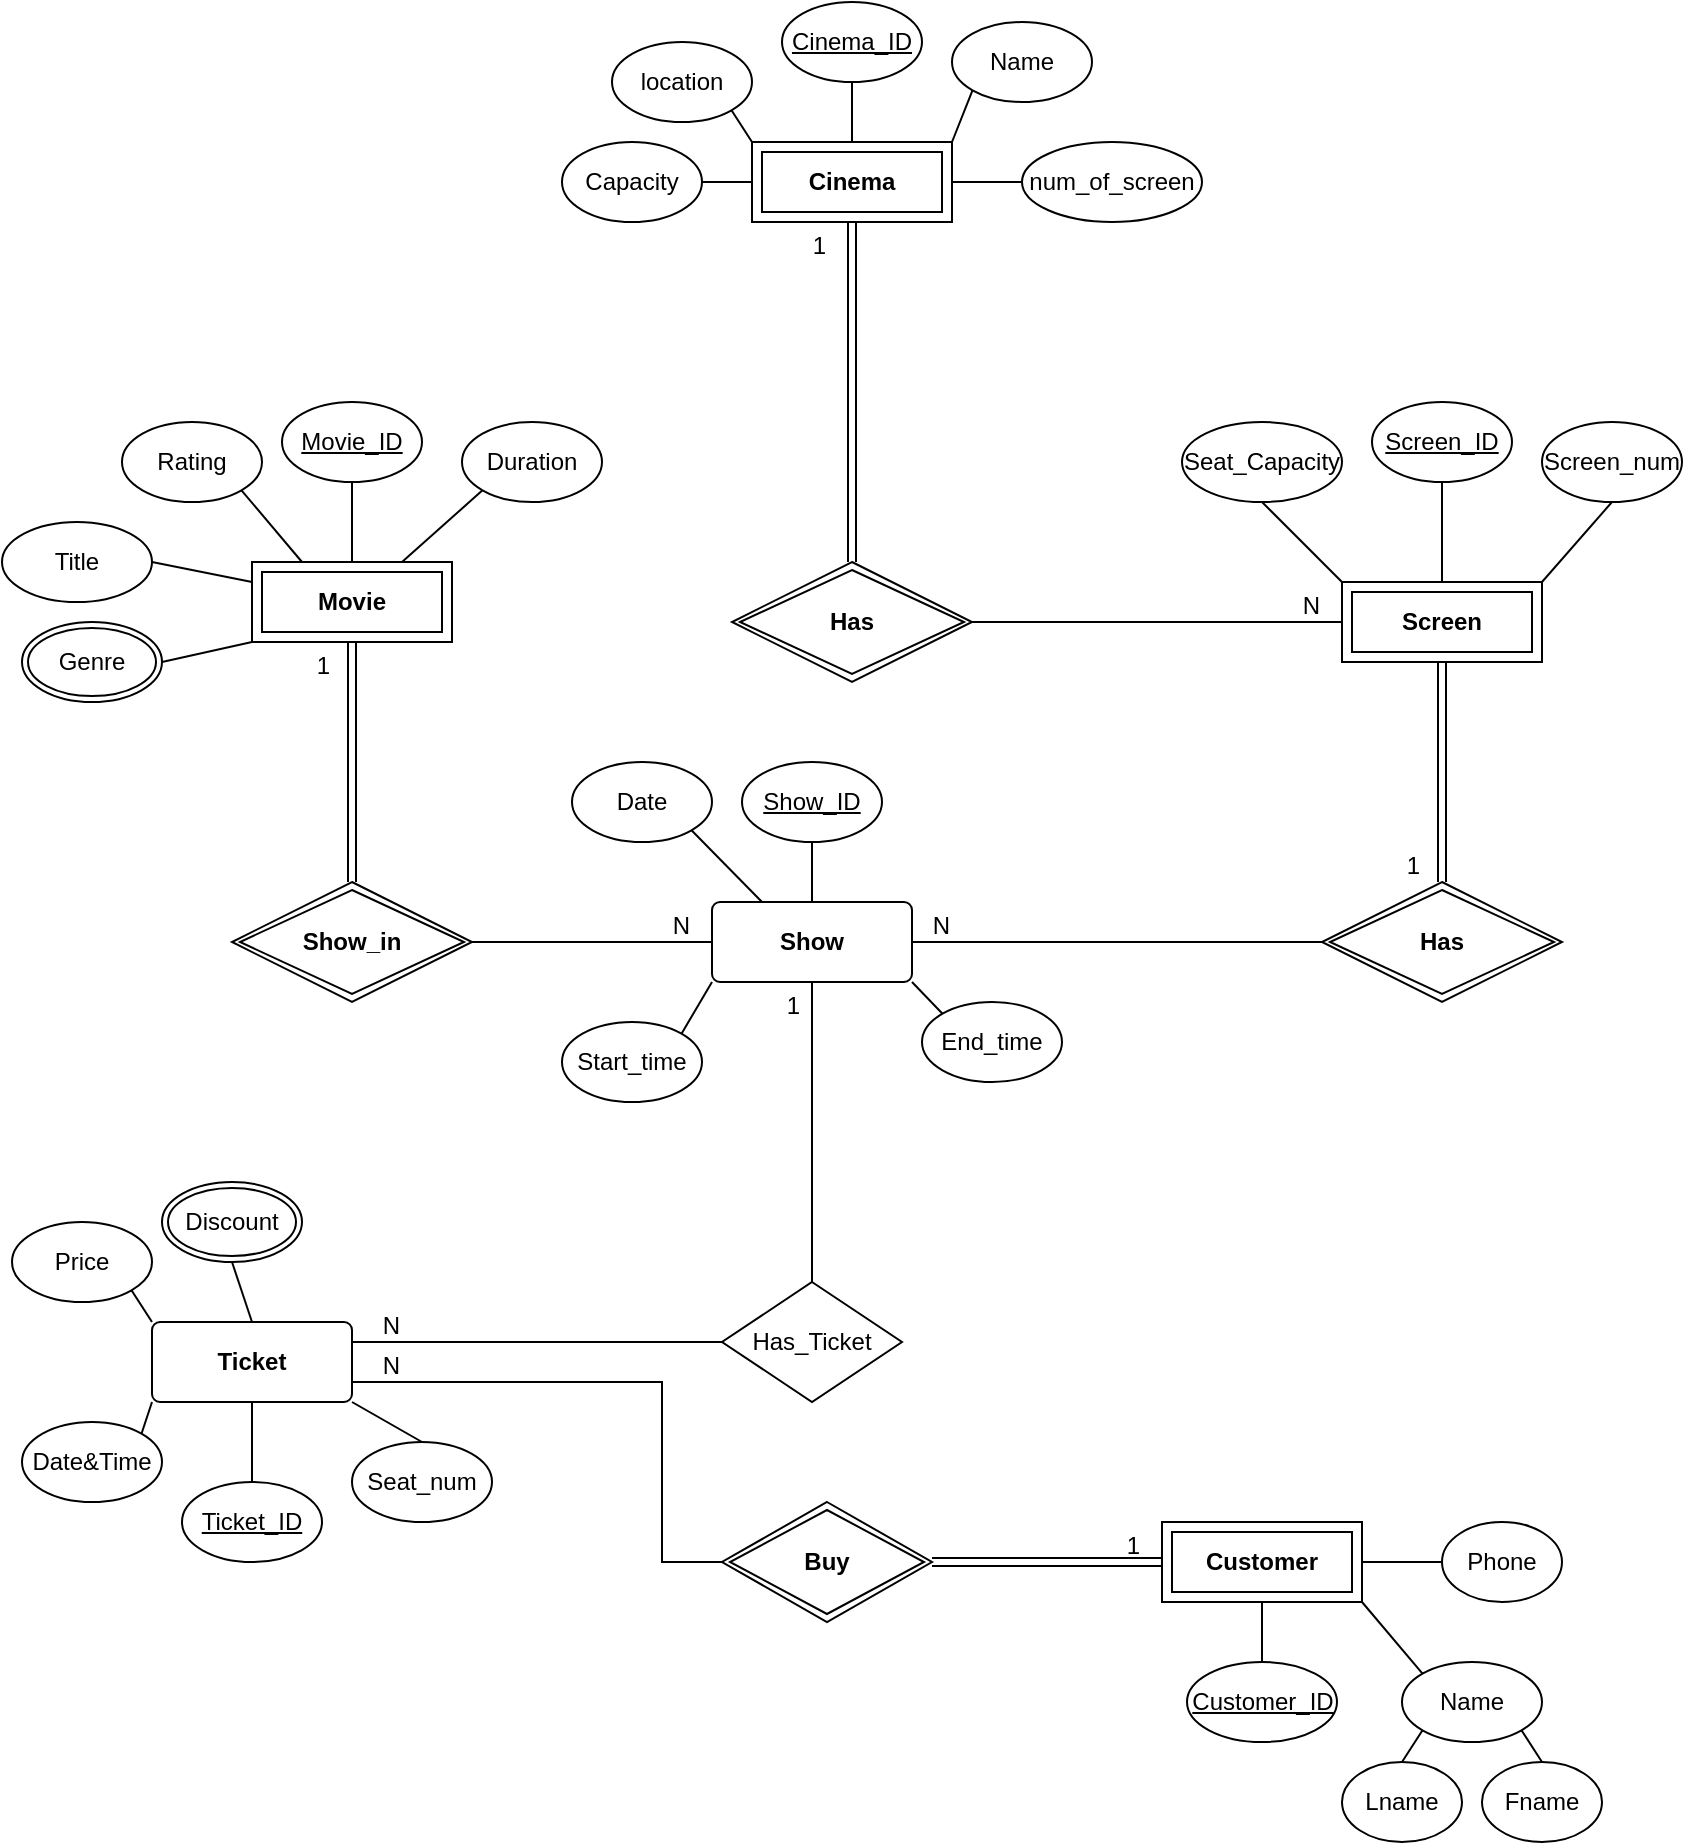 <mxfile version="24.8.3">
  <diagram name="Page-1" id="7yY_kA9gd9Qw0ZEYXvrO">
    <mxGraphModel dx="2867" dy="1160" grid="1" gridSize="10" guides="1" tooltips="1" connect="1" arrows="1" fold="1" page="1" pageScale="1" pageWidth="850" pageHeight="1100" math="0" shadow="0">
      <root>
        <mxCell id="0" />
        <mxCell id="1" parent="0" />
        <mxCell id="ie0-aMVQ24yn6wTCqgOi-4" value="&lt;b&gt;Ticket&lt;/b&gt;" style="rounded=1;arcSize=10;whiteSpace=wrap;html=1;align=center;" parent="1" vertex="1">
          <mxGeometry x="75" y="660" width="100" height="40" as="geometry" />
        </mxCell>
        <mxCell id="ie0-aMVQ24yn6wTCqgOi-12" value="Screen_ID" style="ellipse;whiteSpace=wrap;html=1;align=center;fontStyle=4;" parent="1" vertex="1">
          <mxGeometry x="685" y="200" width="70" height="40" as="geometry" />
        </mxCell>
        <mxCell id="ie0-aMVQ24yn6wTCqgOi-13" value="Screen_num" style="ellipse;whiteSpace=wrap;html=1;align=center;" parent="1" vertex="1">
          <mxGeometry x="770" y="210" width="70" height="40" as="geometry" />
        </mxCell>
        <mxCell id="ie0-aMVQ24yn6wTCqgOi-25" value="Seat_Capacity" style="ellipse;whiteSpace=wrap;html=1;align=center;" parent="1" vertex="1">
          <mxGeometry x="590" y="210" width="80" height="40" as="geometry" />
        </mxCell>
        <mxCell id="ie0-aMVQ24yn6wTCqgOi-28" value="" style="endArrow=none;html=1;rounded=0;exitX=0.5;exitY=1;exitDx=0;exitDy=0;entryX=0.5;entryY=0;entryDx=0;entryDy=0;" parent="1" source="ie0-aMVQ24yn6wTCqgOi-12" target="ALCv4RVZvyyL87R1NzdM-17" edge="1">
          <mxGeometry relative="1" as="geometry">
            <mxPoint x="420" y="370" as="sourcePoint" />
            <mxPoint x="720" y="270" as="targetPoint" />
          </mxGeometry>
        </mxCell>
        <mxCell id="ie0-aMVQ24yn6wTCqgOi-32" value="" style="endArrow=none;html=1;rounded=0;entryX=0.5;entryY=1;entryDx=0;entryDy=0;exitX=1;exitY=0;exitDx=0;exitDy=0;" parent="1" source="ALCv4RVZvyyL87R1NzdM-17" target="ie0-aMVQ24yn6wTCqgOi-13" edge="1">
          <mxGeometry relative="1" as="geometry">
            <mxPoint x="790" y="280" as="sourcePoint" />
            <mxPoint x="580" y="370" as="targetPoint" />
          </mxGeometry>
        </mxCell>
        <mxCell id="ie0-aMVQ24yn6wTCqgOi-33" value="" style="endArrow=none;html=1;rounded=0;exitX=0.5;exitY=1;exitDx=0;exitDy=0;entryX=0;entryY=0;entryDx=0;entryDy=0;" parent="1" source="ie0-aMVQ24yn6wTCqgOi-25" target="ALCv4RVZvyyL87R1NzdM-17" edge="1">
          <mxGeometry relative="1" as="geometry">
            <mxPoint x="420" y="370" as="sourcePoint" />
            <mxPoint x="680" y="270" as="targetPoint" />
          </mxGeometry>
        </mxCell>
        <mxCell id="ie0-aMVQ24yn6wTCqgOi-49" value="Customer_ID" style="ellipse;whiteSpace=wrap;html=1;align=center;fontStyle=4;" parent="1" vertex="1">
          <mxGeometry x="592.5" y="830" width="75" height="40" as="geometry" />
        </mxCell>
        <mxCell id="ie0-aMVQ24yn6wTCqgOi-96" value="Duration" style="ellipse;whiteSpace=wrap;html=1;align=center;" parent="1" vertex="1">
          <mxGeometry x="230" y="210" width="70" height="40" as="geometry" />
        </mxCell>
        <mxCell id="ie0-aMVQ24yn6wTCqgOi-97" value="Rating" style="ellipse;whiteSpace=wrap;html=1;align=center;" parent="1" vertex="1">
          <mxGeometry x="60" y="210" width="70" height="40" as="geometry" />
        </mxCell>
        <mxCell id="ie0-aMVQ24yn6wTCqgOi-98" value="Movie_ID" style="ellipse;whiteSpace=wrap;html=1;align=center;fontStyle=4;" parent="1" vertex="1">
          <mxGeometry x="140" y="200" width="70" height="40" as="geometry" />
        </mxCell>
        <mxCell id="ie0-aMVQ24yn6wTCqgOi-99" value="Title" style="ellipse;whiteSpace=wrap;html=1;align=center;" parent="1" vertex="1">
          <mxGeometry y="260" width="75" height="40" as="geometry" />
        </mxCell>
        <mxCell id="ie0-aMVQ24yn6wTCqgOi-101" value="" style="endArrow=none;html=1;rounded=0;exitX=0.5;exitY=1;exitDx=0;exitDy=0;entryX=0.5;entryY=0;entryDx=0;entryDy=0;" parent="1" source="ie0-aMVQ24yn6wTCqgOi-98" target="ALCv4RVZvyyL87R1NzdM-14" edge="1">
          <mxGeometry relative="1" as="geometry">
            <mxPoint x="310" y="370" as="sourcePoint" />
            <mxPoint x="180" y="270" as="targetPoint" />
          </mxGeometry>
        </mxCell>
        <mxCell id="ie0-aMVQ24yn6wTCqgOi-102" value="" style="endArrow=none;html=1;rounded=0;exitX=0;exitY=1;exitDx=0;exitDy=0;entryX=0.75;entryY=0;entryDx=0;entryDy=0;" parent="1" source="ie0-aMVQ24yn6wTCqgOi-96" target="ALCv4RVZvyyL87R1NzdM-14" edge="1">
          <mxGeometry relative="1" as="geometry">
            <mxPoint x="310" y="370" as="sourcePoint" />
            <mxPoint x="210" y="270" as="targetPoint" />
          </mxGeometry>
        </mxCell>
        <mxCell id="ie0-aMVQ24yn6wTCqgOi-103" value="" style="endArrow=none;html=1;rounded=0;exitX=1;exitY=0.5;exitDx=0;exitDy=0;entryX=0;entryY=1;entryDx=0;entryDy=0;" parent="1" source="46AwzzbZPbfPcskhHzXD-44" target="ALCv4RVZvyyL87R1NzdM-14" edge="1">
          <mxGeometry relative="1" as="geometry">
            <mxPoint x="100" y="340" as="sourcePoint" />
            <mxPoint x="120" y="320" as="targetPoint" />
          </mxGeometry>
        </mxCell>
        <mxCell id="ie0-aMVQ24yn6wTCqgOi-104" value="" style="endArrow=none;html=1;rounded=0;exitX=1;exitY=0.5;exitDx=0;exitDy=0;entryX=0;entryY=0.25;entryDx=0;entryDy=0;" parent="1" source="ie0-aMVQ24yn6wTCqgOi-99" target="ALCv4RVZvyyL87R1NzdM-14" edge="1">
          <mxGeometry relative="1" as="geometry">
            <mxPoint x="310" y="370" as="sourcePoint" />
            <mxPoint x="110" y="290" as="targetPoint" />
          </mxGeometry>
        </mxCell>
        <mxCell id="ie0-aMVQ24yn6wTCqgOi-105" value="" style="endArrow=none;html=1;rounded=0;exitX=1;exitY=1;exitDx=0;exitDy=0;entryX=0.25;entryY=0;entryDx=0;entryDy=0;" parent="1" source="ie0-aMVQ24yn6wTCqgOi-97" target="ALCv4RVZvyyL87R1NzdM-14" edge="1">
          <mxGeometry relative="1" as="geometry">
            <mxPoint x="310" y="370" as="sourcePoint" />
            <mxPoint x="150" y="260" as="targetPoint" />
          </mxGeometry>
        </mxCell>
        <mxCell id="ie0-aMVQ24yn6wTCqgOi-139" value="Name" style="ellipse;whiteSpace=wrap;html=1;align=center;" parent="1" vertex="1">
          <mxGeometry x="700" y="830" width="70" height="40" as="geometry" />
        </mxCell>
        <mxCell id="ie0-aMVQ24yn6wTCqgOi-140" style="edgeStyle=orthogonalEdgeStyle;rounded=0;orthogonalLoop=1;jettySize=auto;html=1;exitX=0.5;exitY=1;exitDx=0;exitDy=0;" parent="1" edge="1">
          <mxGeometry relative="1" as="geometry">
            <mxPoint x="630" y="800" as="sourcePoint" />
            <mxPoint x="630" y="800" as="targetPoint" />
          </mxGeometry>
        </mxCell>
        <mxCell id="ie0-aMVQ24yn6wTCqgOi-141" value="" style="endArrow=none;html=1;rounded=0;entryX=0.5;entryY=0;entryDx=0;entryDy=0;exitX=0.5;exitY=1;exitDx=0;exitDy=0;" parent="1" source="ALCv4RVZvyyL87R1NzdM-15" target="ie0-aMVQ24yn6wTCqgOi-49" edge="1">
          <mxGeometry relative="1" as="geometry">
            <mxPoint x="630" y="810" as="sourcePoint" />
            <mxPoint x="637" y="866" as="targetPoint" />
          </mxGeometry>
        </mxCell>
        <mxCell id="ie0-aMVQ24yn6wTCqgOi-142" value="" style="endArrow=none;html=1;rounded=0;entryX=0;entryY=0;entryDx=0;entryDy=0;exitX=1;exitY=1;exitDx=0;exitDy=0;" parent="1" source="ALCv4RVZvyyL87R1NzdM-15" target="ie0-aMVQ24yn6wTCqgOi-139" edge="1">
          <mxGeometry relative="1" as="geometry">
            <mxPoint x="680" y="810" as="sourcePoint" />
            <mxPoint x="737" y="856" as="targetPoint" />
          </mxGeometry>
        </mxCell>
        <mxCell id="ie0-aMVQ24yn6wTCqgOi-143" value="Ticket_ID" style="ellipse;whiteSpace=wrap;html=1;align=center;fontStyle=4;" parent="1" vertex="1">
          <mxGeometry x="90" y="740" width="70" height="40" as="geometry" />
        </mxCell>
        <mxCell id="ie0-aMVQ24yn6wTCqgOi-145" value="Seat_num" style="ellipse;whiteSpace=wrap;html=1;align=center;" parent="1" vertex="1">
          <mxGeometry x="175" y="720" width="70" height="40" as="geometry" />
        </mxCell>
        <mxCell id="ie0-aMVQ24yn6wTCqgOi-146" value="Price" style="ellipse;whiteSpace=wrap;html=1;align=center;" parent="1" vertex="1">
          <mxGeometry x="5" y="610" width="70" height="40" as="geometry" />
        </mxCell>
        <mxCell id="ie0-aMVQ24yn6wTCqgOi-147" value="" style="endArrow=none;html=1;rounded=0;entryX=0.5;entryY=0;entryDx=0;entryDy=0;exitX=1;exitY=1;exitDx=0;exitDy=0;" parent="1" source="ie0-aMVQ24yn6wTCqgOi-4" target="ie0-aMVQ24yn6wTCqgOi-145" edge="1">
          <mxGeometry relative="1" as="geometry">
            <mxPoint x="45" y="690" as="sourcePoint" />
            <mxPoint x="205" y="690" as="targetPoint" />
          </mxGeometry>
        </mxCell>
        <mxCell id="ie0-aMVQ24yn6wTCqgOi-149" value="" style="endArrow=none;html=1;rounded=0;entryX=0;entryY=0;entryDx=0;entryDy=0;exitX=1;exitY=1;exitDx=0;exitDy=0;" parent="1" source="ie0-aMVQ24yn6wTCqgOi-146" target="ie0-aMVQ24yn6wTCqgOi-4" edge="1">
          <mxGeometry relative="1" as="geometry">
            <mxPoint x="70" y="650" as="sourcePoint" />
            <mxPoint x="205" y="690" as="targetPoint" />
          </mxGeometry>
        </mxCell>
        <mxCell id="ie0-aMVQ24yn6wTCqgOi-150" value="" style="endArrow=none;html=1;rounded=0;exitX=0.5;exitY=0;exitDx=0;exitDy=0;entryX=0.5;entryY=1;entryDx=0;entryDy=0;" parent="1" source="ie0-aMVQ24yn6wTCqgOi-143" target="ie0-aMVQ24yn6wTCqgOi-4" edge="1">
          <mxGeometry relative="1" as="geometry">
            <mxPoint x="45" y="690" as="sourcePoint" />
            <mxPoint x="205" y="690" as="targetPoint" />
          </mxGeometry>
        </mxCell>
        <mxCell id="46AwzzbZPbfPcskhHzXD-2" value="Cinema_ID" style="ellipse;whiteSpace=wrap;html=1;align=center;fontStyle=4;" parent="1" vertex="1">
          <mxGeometry x="390" width="70" height="40" as="geometry" />
        </mxCell>
        <mxCell id="46AwzzbZPbfPcskhHzXD-14" value="&lt;b&gt;Show&lt;/b&gt;" style="rounded=1;arcSize=10;whiteSpace=wrap;html=1;align=center;" parent="1" vertex="1">
          <mxGeometry x="355" y="450" width="100" height="40" as="geometry" />
        </mxCell>
        <mxCell id="46AwzzbZPbfPcskhHzXD-15" value="Show_ID" style="ellipse;whiteSpace=wrap;html=1;align=center;fontStyle=4;" parent="1" vertex="1">
          <mxGeometry x="370" y="380" width="70" height="40" as="geometry" />
        </mxCell>
        <mxCell id="46AwzzbZPbfPcskhHzXD-17" value="Date" style="ellipse;whiteSpace=wrap;html=1;align=center;" parent="1" vertex="1">
          <mxGeometry x="285" y="380" width="70" height="40" as="geometry" />
        </mxCell>
        <mxCell id="46AwzzbZPbfPcskhHzXD-19" value="Start_time" style="ellipse;whiteSpace=wrap;html=1;align=center;" parent="1" vertex="1">
          <mxGeometry x="280" y="510" width="70" height="40" as="geometry" />
        </mxCell>
        <mxCell id="46AwzzbZPbfPcskhHzXD-20" value="" style="endArrow=none;html=1;rounded=0;exitX=1;exitY=0;exitDx=0;exitDy=0;entryX=0;entryY=1;entryDx=0;entryDy=0;" parent="1" source="46AwzzbZPbfPcskhHzXD-19" target="46AwzzbZPbfPcskhHzXD-14" edge="1">
          <mxGeometry relative="1" as="geometry">
            <mxPoint x="355" y="520" as="sourcePoint" />
            <mxPoint x="515" y="520" as="targetPoint" />
          </mxGeometry>
        </mxCell>
        <mxCell id="46AwzzbZPbfPcskhHzXD-23" value="" style="endArrow=none;html=1;rounded=0;exitX=1;exitY=1;exitDx=0;exitDy=0;entryX=0.25;entryY=0;entryDx=0;entryDy=0;" parent="1" source="46AwzzbZPbfPcskhHzXD-17" target="46AwzzbZPbfPcskhHzXD-14" edge="1">
          <mxGeometry relative="1" as="geometry">
            <mxPoint x="355" y="520" as="sourcePoint" />
            <mxPoint x="344" y="440" as="targetPoint" />
          </mxGeometry>
        </mxCell>
        <mxCell id="46AwzzbZPbfPcskhHzXD-24" value="" style="endArrow=none;html=1;rounded=0;exitX=0.5;exitY=0;exitDx=0;exitDy=0;entryX=0.5;entryY=1;entryDx=0;entryDy=0;" parent="1" source="46AwzzbZPbfPcskhHzXD-14" target="46AwzzbZPbfPcskhHzXD-15" edge="1">
          <mxGeometry relative="1" as="geometry">
            <mxPoint x="430" y="430" as="sourcePoint" />
            <mxPoint x="480" y="410" as="targetPoint" />
          </mxGeometry>
        </mxCell>
        <mxCell id="46AwzzbZPbfPcskhHzXD-25" value="Name" style="ellipse;whiteSpace=wrap;html=1;align=center;" parent="1" vertex="1">
          <mxGeometry x="475" y="10" width="70" height="40" as="geometry" />
        </mxCell>
        <mxCell id="46AwzzbZPbfPcskhHzXD-26" value="location" style="ellipse;whiteSpace=wrap;html=1;align=center;" parent="1" vertex="1">
          <mxGeometry x="305" y="20" width="70" height="40" as="geometry" />
        </mxCell>
        <mxCell id="46AwzzbZPbfPcskhHzXD-27" value="num_of_screen" style="ellipse;whiteSpace=wrap;html=1;align=center;" parent="1" vertex="1">
          <mxGeometry x="510" y="70" width="90" height="40" as="geometry" />
        </mxCell>
        <mxCell id="46AwzzbZPbfPcskhHzXD-28" value="Capacity" style="ellipse;whiteSpace=wrap;html=1;align=center;" parent="1" vertex="1">
          <mxGeometry x="280" y="70" width="70" height="40" as="geometry" />
        </mxCell>
        <mxCell id="46AwzzbZPbfPcskhHzXD-29" value="" style="endArrow=none;html=1;rounded=0;entryX=0;entryY=0.5;entryDx=0;entryDy=0;exitX=1;exitY=0.5;exitDx=0;exitDy=0;" parent="1" source="ALCv4RVZvyyL87R1NzdM-8" target="46AwzzbZPbfPcskhHzXD-27" edge="1">
          <mxGeometry relative="1" as="geometry">
            <mxPoint x="480" y="90" as="sourcePoint" />
            <mxPoint x="480" y="160" as="targetPoint" />
          </mxGeometry>
        </mxCell>
        <mxCell id="46AwzzbZPbfPcskhHzXD-30" value="" style="endArrow=none;html=1;rounded=0;exitX=0;exitY=1;exitDx=0;exitDy=0;entryX=1;entryY=0;entryDx=0;entryDy=0;" parent="1" source="46AwzzbZPbfPcskhHzXD-25" target="ALCv4RVZvyyL87R1NzdM-8" edge="1">
          <mxGeometry relative="1" as="geometry">
            <mxPoint x="315" y="160" as="sourcePoint" />
            <mxPoint x="480" y="60" as="targetPoint" />
          </mxGeometry>
        </mxCell>
        <mxCell id="46AwzzbZPbfPcskhHzXD-31" value="" style="endArrow=none;html=1;rounded=0;exitX=1;exitY=0.5;exitDx=0;exitDy=0;entryX=0;entryY=0.5;entryDx=0;entryDy=0;" parent="1" source="46AwzzbZPbfPcskhHzXD-28" target="ALCv4RVZvyyL87R1NzdM-8" edge="1">
          <mxGeometry relative="1" as="geometry">
            <mxPoint x="320" y="160" as="sourcePoint" />
            <mxPoint x="370" y="90" as="targetPoint" />
          </mxGeometry>
        </mxCell>
        <mxCell id="46AwzzbZPbfPcskhHzXD-32" value="" style="endArrow=none;html=1;rounded=0;exitX=1;exitY=1;exitDx=0;exitDy=0;entryX=0;entryY=0;entryDx=0;entryDy=0;" parent="1" source="46AwzzbZPbfPcskhHzXD-26" target="ALCv4RVZvyyL87R1NzdM-8" edge="1">
          <mxGeometry relative="1" as="geometry">
            <mxPoint x="320" y="160" as="sourcePoint" />
            <mxPoint x="370" y="60" as="targetPoint" />
          </mxGeometry>
        </mxCell>
        <mxCell id="46AwzzbZPbfPcskhHzXD-33" value="" style="endArrow=none;html=1;rounded=0;exitX=0.5;exitY=1;exitDx=0;exitDy=0;entryX=0.5;entryY=0;entryDx=0;entryDy=0;" parent="1" source="46AwzzbZPbfPcskhHzXD-2" target="ALCv4RVZvyyL87R1NzdM-8" edge="1">
          <mxGeometry relative="1" as="geometry">
            <mxPoint x="320" y="160" as="sourcePoint" />
            <mxPoint x="425" y="60" as="targetPoint" />
          </mxGeometry>
        </mxCell>
        <mxCell id="46AwzzbZPbfPcskhHzXD-34" value="End_time" style="ellipse;whiteSpace=wrap;html=1;align=center;" parent="1" vertex="1">
          <mxGeometry x="460" y="500" width="70" height="40" as="geometry" />
        </mxCell>
        <mxCell id="46AwzzbZPbfPcskhHzXD-35" value="" style="endArrow=none;html=1;rounded=0;exitX=1;exitY=1;exitDx=0;exitDy=0;entryX=0;entryY=0;entryDx=0;entryDy=0;" parent="1" source="46AwzzbZPbfPcskhHzXD-14" target="46AwzzbZPbfPcskhHzXD-34" edge="1">
          <mxGeometry relative="1" as="geometry">
            <mxPoint x="485" y="510" as="sourcePoint" />
            <mxPoint x="525" y="490" as="targetPoint" />
          </mxGeometry>
        </mxCell>
        <mxCell id="46AwzzbZPbfPcskhHzXD-36" value="Date&amp;amp;Time" style="ellipse;whiteSpace=wrap;html=1;align=center;" parent="1" vertex="1">
          <mxGeometry x="10" y="710" width="70" height="40" as="geometry" />
        </mxCell>
        <mxCell id="46AwzzbZPbfPcskhHzXD-37" value="" style="endArrow=none;html=1;rounded=0;exitX=1;exitY=0;exitDx=0;exitDy=0;entryX=0;entryY=1;entryDx=0;entryDy=0;" parent="1" source="46AwzzbZPbfPcskhHzXD-36" target="ie0-aMVQ24yn6wTCqgOi-4" edge="1">
          <mxGeometry relative="1" as="geometry">
            <mxPoint x="40" y="790" as="sourcePoint" />
            <mxPoint x="40" y="750" as="targetPoint" />
          </mxGeometry>
        </mxCell>
        <mxCell id="46AwzzbZPbfPcskhHzXD-38" value="Lname" style="ellipse;whiteSpace=wrap;html=1;align=center;" parent="1" vertex="1">
          <mxGeometry x="670" y="880" width="60" height="40" as="geometry" />
        </mxCell>
        <mxCell id="46AwzzbZPbfPcskhHzXD-39" value="Fname" style="ellipse;whiteSpace=wrap;html=1;align=center;" parent="1" vertex="1">
          <mxGeometry x="740" y="880" width="60" height="40" as="geometry" />
        </mxCell>
        <mxCell id="46AwzzbZPbfPcskhHzXD-40" value="" style="endArrow=none;html=1;rounded=0;entryX=0.5;entryY=0;entryDx=0;entryDy=0;exitX=0;exitY=1;exitDx=0;exitDy=0;" parent="1" source="ie0-aMVQ24yn6wTCqgOi-139" target="46AwzzbZPbfPcskhHzXD-38" edge="1">
          <mxGeometry relative="1" as="geometry">
            <mxPoint x="690" y="880" as="sourcePoint" />
            <mxPoint x="688" y="910" as="targetPoint" />
          </mxGeometry>
        </mxCell>
        <mxCell id="46AwzzbZPbfPcskhHzXD-41" value="" style="endArrow=none;html=1;rounded=0;entryX=0.5;entryY=0;entryDx=0;entryDy=0;exitX=1;exitY=1;exitDx=0;exitDy=0;" parent="1" source="ie0-aMVQ24yn6wTCqgOi-139" target="46AwzzbZPbfPcskhHzXD-39" edge="1">
          <mxGeometry relative="1" as="geometry">
            <mxPoint x="750" y="890" as="sourcePoint" />
            <mxPoint x="740" y="936" as="targetPoint" />
          </mxGeometry>
        </mxCell>
        <mxCell id="46AwzzbZPbfPcskhHzXD-42" value="Phone" style="ellipse;whiteSpace=wrap;html=1;align=center;" parent="1" vertex="1">
          <mxGeometry x="720" y="760" width="60" height="40" as="geometry" />
        </mxCell>
        <mxCell id="46AwzzbZPbfPcskhHzXD-43" value="" style="endArrow=none;html=1;rounded=0;entryX=0;entryY=0.5;entryDx=0;entryDy=0;exitX=1;exitY=0.5;exitDx=0;exitDy=0;" parent="1" source="ALCv4RVZvyyL87R1NzdM-15" target="46AwzzbZPbfPcskhHzXD-42" edge="1">
          <mxGeometry relative="1" as="geometry">
            <mxPoint x="690" y="780" as="sourcePoint" />
            <mxPoint x="740" y="860" as="targetPoint" />
          </mxGeometry>
        </mxCell>
        <mxCell id="46AwzzbZPbfPcskhHzXD-44" value="Genre" style="ellipse;shape=doubleEllipse;margin=3;whiteSpace=wrap;html=1;align=center;" parent="1" vertex="1">
          <mxGeometry x="10" y="310" width="70" height="40" as="geometry" />
        </mxCell>
        <mxCell id="46AwzzbZPbfPcskhHzXD-45" value="Discount" style="ellipse;shape=doubleEllipse;margin=3;whiteSpace=wrap;html=1;align=center;" parent="1" vertex="1">
          <mxGeometry x="80" y="590" width="70" height="40" as="geometry" />
        </mxCell>
        <mxCell id="46AwzzbZPbfPcskhHzXD-46" value="" style="endArrow=none;html=1;rounded=0;entryX=0.5;entryY=0;entryDx=0;entryDy=0;exitX=0.5;exitY=1;exitDx=0;exitDy=0;" parent="1" source="46AwzzbZPbfPcskhHzXD-45" target="ie0-aMVQ24yn6wTCqgOi-4" edge="1">
          <mxGeometry relative="1" as="geometry">
            <mxPoint x="200" y="610" as="sourcePoint" />
            <mxPoint x="210" y="626" as="targetPoint" />
          </mxGeometry>
        </mxCell>
        <mxCell id="46AwzzbZPbfPcskhHzXD-55" value="" style="endArrow=none;html=1;rounded=0;exitX=1;exitY=0.5;exitDx=0;exitDy=0;entryX=0;entryY=0.5;entryDx=0;entryDy=0;" parent="1" source="ALCv4RVZvyyL87R1NzdM-7" target="ALCv4RVZvyyL87R1NzdM-17" edge="1">
          <mxGeometry relative="1" as="geometry">
            <mxPoint x="510" y="310" as="sourcePoint" />
            <mxPoint x="660" y="310" as="targetPoint" />
          </mxGeometry>
        </mxCell>
        <mxCell id="46AwzzbZPbfPcskhHzXD-56" value="N" style="resizable=0;html=1;whiteSpace=wrap;align=right;verticalAlign=bottom;" parent="46AwzzbZPbfPcskhHzXD-55" connectable="0" vertex="1">
          <mxGeometry x="1" relative="1" as="geometry">
            <mxPoint x="-10" as="offset" />
          </mxGeometry>
        </mxCell>
        <mxCell id="46AwzzbZPbfPcskhHzXD-60" value="" style="endArrow=none;html=1;rounded=0;entryX=1;entryY=0.5;entryDx=0;entryDy=0;exitX=0;exitY=0.5;exitDx=0;exitDy=0;" parent="1" source="ALCv4RVZvyyL87R1NzdM-20" target="46AwzzbZPbfPcskhHzXD-14" edge="1">
          <mxGeometry relative="1" as="geometry">
            <mxPoint x="640" y="470" as="sourcePoint" />
            <mxPoint x="670" y="580" as="targetPoint" />
          </mxGeometry>
        </mxCell>
        <mxCell id="46AwzzbZPbfPcskhHzXD-61" value="N" style="resizable=0;html=1;whiteSpace=wrap;align=right;verticalAlign=bottom;" parent="46AwzzbZPbfPcskhHzXD-60" connectable="0" vertex="1">
          <mxGeometry x="1" relative="1" as="geometry">
            <mxPoint x="20" as="offset" />
          </mxGeometry>
        </mxCell>
        <mxCell id="46AwzzbZPbfPcskhHzXD-65" value="" style="endArrow=none;html=1;rounded=0;entryX=0;entryY=0.5;entryDx=0;entryDy=0;exitX=1;exitY=0.5;exitDx=0;exitDy=0;" parent="1" source="ALCv4RVZvyyL87R1NzdM-10" target="46AwzzbZPbfPcskhHzXD-14" edge="1">
          <mxGeometry relative="1" as="geometry">
            <mxPoint x="260" y="470" as="sourcePoint" />
            <mxPoint x="310" y="460" as="targetPoint" />
          </mxGeometry>
        </mxCell>
        <mxCell id="46AwzzbZPbfPcskhHzXD-66" value="N" style="resizable=0;html=1;whiteSpace=wrap;align=right;verticalAlign=bottom;" parent="46AwzzbZPbfPcskhHzXD-65" connectable="0" vertex="1">
          <mxGeometry x="1" relative="1" as="geometry">
            <mxPoint x="-10" as="offset" />
          </mxGeometry>
        </mxCell>
        <mxCell id="46AwzzbZPbfPcskhHzXD-69" value="Has_Ticket" style="shape=rhombus;perimeter=rhombusPerimeter;whiteSpace=wrap;html=1;align=center;" parent="1" vertex="1">
          <mxGeometry x="360" y="640" width="90" height="60" as="geometry" />
        </mxCell>
        <mxCell id="46AwzzbZPbfPcskhHzXD-70" value="" style="endArrow=none;html=1;rounded=0;entryX=0.5;entryY=1;entryDx=0;entryDy=0;exitX=0.5;exitY=0;exitDx=0;exitDy=0;" parent="1" source="46AwzzbZPbfPcskhHzXD-69" target="46AwzzbZPbfPcskhHzXD-14" edge="1">
          <mxGeometry relative="1" as="geometry">
            <mxPoint x="390" y="640" as="sourcePoint" />
            <mxPoint x="400" y="690" as="targetPoint" />
          </mxGeometry>
        </mxCell>
        <mxCell id="46AwzzbZPbfPcskhHzXD-71" value="1" style="resizable=0;html=1;whiteSpace=wrap;align=right;verticalAlign=bottom;" parent="46AwzzbZPbfPcskhHzXD-70" connectable="0" vertex="1">
          <mxGeometry x="1" relative="1" as="geometry">
            <mxPoint x="-5" y="20" as="offset" />
          </mxGeometry>
        </mxCell>
        <mxCell id="46AwzzbZPbfPcskhHzXD-72" value="" style="endArrow=none;html=1;rounded=0;entryX=1;entryY=0.25;entryDx=0;entryDy=0;exitX=0;exitY=0.5;exitDx=0;exitDy=0;" parent="1" source="46AwzzbZPbfPcskhHzXD-69" target="ie0-aMVQ24yn6wTCqgOi-4" edge="1">
          <mxGeometry relative="1" as="geometry">
            <mxPoint x="340" y="610" as="sourcePoint" />
            <mxPoint x="500" y="610" as="targetPoint" />
          </mxGeometry>
        </mxCell>
        <mxCell id="46AwzzbZPbfPcskhHzXD-73" value="N" style="resizable=0;html=1;whiteSpace=wrap;align=right;verticalAlign=bottom;" parent="46AwzzbZPbfPcskhHzXD-72" connectable="0" vertex="1">
          <mxGeometry x="1" relative="1" as="geometry">
            <mxPoint x="25" as="offset" />
          </mxGeometry>
        </mxCell>
        <mxCell id="46AwzzbZPbfPcskhHzXD-75" value="&lt;b&gt;Buy&lt;/b&gt;" style="shape=rhombus;double=1;perimeter=rhombusPerimeter;whiteSpace=wrap;html=1;align=center;" parent="1" vertex="1">
          <mxGeometry x="360" y="750" width="105" height="60" as="geometry" />
        </mxCell>
        <mxCell id="46AwzzbZPbfPcskhHzXD-76" value="" style="shape=link;html=1;rounded=0;exitX=1;exitY=0.5;exitDx=0;exitDy=0;entryX=0;entryY=0.5;entryDx=0;entryDy=0;" parent="1" source="46AwzzbZPbfPcskhHzXD-75" target="ALCv4RVZvyyL87R1NzdM-15" edge="1">
          <mxGeometry relative="1" as="geometry">
            <mxPoint x="470" y="790" as="sourcePoint" />
            <mxPoint x="570" y="780" as="targetPoint" />
          </mxGeometry>
        </mxCell>
        <mxCell id="46AwzzbZPbfPcskhHzXD-77" value="1" style="resizable=0;html=1;whiteSpace=wrap;align=right;verticalAlign=bottom;" parent="46AwzzbZPbfPcskhHzXD-76" connectable="0" vertex="1">
          <mxGeometry x="1" relative="1" as="geometry">
            <mxPoint x="-10" as="offset" />
          </mxGeometry>
        </mxCell>
        <mxCell id="ALCv4RVZvyyL87R1NzdM-1" value="" style="endArrow=none;html=1;rounded=0;entryX=1;entryY=0.75;entryDx=0;entryDy=0;edgeStyle=elbowEdgeStyle;exitX=0;exitY=0.5;exitDx=0;exitDy=0;" edge="1" parent="1" source="46AwzzbZPbfPcskhHzXD-75" target="ie0-aMVQ24yn6wTCqgOi-4">
          <mxGeometry relative="1" as="geometry">
            <mxPoint x="330" y="780" as="sourcePoint" />
            <mxPoint x="235" y="710" as="targetPoint" />
            <Array as="points">
              <mxPoint x="330" y="740" />
            </Array>
          </mxGeometry>
        </mxCell>
        <mxCell id="ALCv4RVZvyyL87R1NzdM-2" value="N" style="resizable=0;html=1;whiteSpace=wrap;align=right;verticalAlign=bottom;" connectable="0" vertex="1" parent="ALCv4RVZvyyL87R1NzdM-1">
          <mxGeometry x="1" relative="1" as="geometry">
            <mxPoint x="25" as="offset" />
          </mxGeometry>
        </mxCell>
        <mxCell id="ALCv4RVZvyyL87R1NzdM-5" value="" style="shape=link;html=1;rounded=0;exitX=0.5;exitY=0;exitDx=0;exitDy=0;entryX=0.5;entryY=1;entryDx=0;entryDy=0;" edge="1" parent="1" source="ALCv4RVZvyyL87R1NzdM-7" target="ALCv4RVZvyyL87R1NzdM-8">
          <mxGeometry relative="1" as="geometry">
            <mxPoint x="425" y="250" as="sourcePoint" />
            <mxPoint x="430" y="130" as="targetPoint" />
          </mxGeometry>
        </mxCell>
        <mxCell id="ALCv4RVZvyyL87R1NzdM-6" value="1" style="resizable=0;html=1;whiteSpace=wrap;align=right;verticalAlign=bottom;" connectable="0" vertex="1" parent="ALCv4RVZvyyL87R1NzdM-5">
          <mxGeometry x="1" relative="1" as="geometry">
            <mxPoint x="-12" y="20" as="offset" />
          </mxGeometry>
        </mxCell>
        <mxCell id="ALCv4RVZvyyL87R1NzdM-7" value="&lt;b&gt;Has&lt;/b&gt;" style="shape=rhombus;double=1;perimeter=rhombusPerimeter;whiteSpace=wrap;html=1;align=center;strokeColor=default;verticalAlign=middle;fontFamily=Helvetica;fontSize=12;fontColor=default;fillColor=default;" vertex="1" parent="1">
          <mxGeometry x="365" y="280" width="120" height="60" as="geometry" />
        </mxCell>
        <mxCell id="ALCv4RVZvyyL87R1NzdM-8" value="&lt;b&gt;Cinema&lt;/b&gt;" style="shape=ext;margin=3;double=1;whiteSpace=wrap;html=1;align=center;strokeColor=default;verticalAlign=middle;fontFamily=Helvetica;fontSize=12;fontColor=default;fillColor=default;" vertex="1" parent="1">
          <mxGeometry x="375" y="70" width="100" height="40" as="geometry" />
        </mxCell>
        <mxCell id="ALCv4RVZvyyL87R1NzdM-10" value="&lt;b&gt;Show_in&lt;/b&gt;" style="shape=rhombus;double=1;perimeter=rhombusPerimeter;whiteSpace=wrap;html=1;align=center;strokeColor=default;verticalAlign=middle;fontFamily=Helvetica;fontSize=12;fontColor=default;fillColor=default;" vertex="1" parent="1">
          <mxGeometry x="115" y="440" width="120" height="60" as="geometry" />
        </mxCell>
        <mxCell id="ALCv4RVZvyyL87R1NzdM-11" value="" style="shape=link;html=1;rounded=0;fontFamily=Helvetica;fontSize=12;fontColor=default;exitX=0.5;exitY=0;exitDx=0;exitDy=0;entryX=0.5;entryY=1;entryDx=0;entryDy=0;" edge="1" parent="1" source="ALCv4RVZvyyL87R1NzdM-10" target="ALCv4RVZvyyL87R1NzdM-14">
          <mxGeometry relative="1" as="geometry">
            <mxPoint x="400" y="450" as="sourcePoint" />
            <mxPoint x="180" y="330" as="targetPoint" />
          </mxGeometry>
        </mxCell>
        <mxCell id="ALCv4RVZvyyL87R1NzdM-12" value="1" style="resizable=0;html=1;whiteSpace=wrap;align=right;verticalAlign=bottom;strokeColor=default;fontFamily=Helvetica;fontSize=12;fontColor=default;fillColor=default;" connectable="0" vertex="1" parent="ALCv4RVZvyyL87R1NzdM-11">
          <mxGeometry x="1" relative="1" as="geometry">
            <mxPoint x="-10" y="20" as="offset" />
          </mxGeometry>
        </mxCell>
        <mxCell id="ALCv4RVZvyyL87R1NzdM-14" value="&lt;b&gt;Movie&lt;/b&gt;" style="shape=ext;margin=3;double=1;whiteSpace=wrap;html=1;align=center;strokeColor=default;verticalAlign=middle;fontFamily=Helvetica;fontSize=12;fontColor=default;fillColor=default;" vertex="1" parent="1">
          <mxGeometry x="125" y="280" width="100" height="40" as="geometry" />
        </mxCell>
        <mxCell id="ALCv4RVZvyyL87R1NzdM-15" value="&lt;b&gt;Customer&lt;/b&gt;" style="shape=ext;margin=3;double=1;whiteSpace=wrap;html=1;align=center;strokeColor=default;verticalAlign=middle;fontFamily=Helvetica;fontSize=12;fontColor=default;fillColor=default;" vertex="1" parent="1">
          <mxGeometry x="580" y="760" width="100" height="40" as="geometry" />
        </mxCell>
        <mxCell id="ALCv4RVZvyyL87R1NzdM-17" value="&lt;b&gt;Screen&lt;/b&gt;" style="shape=ext;margin=3;double=1;whiteSpace=wrap;html=1;align=center;strokeColor=default;verticalAlign=middle;fontFamily=Helvetica;fontSize=12;fontColor=default;fillColor=default;" vertex="1" parent="1">
          <mxGeometry x="670" y="290" width="100" height="40" as="geometry" />
        </mxCell>
        <mxCell id="ALCv4RVZvyyL87R1NzdM-18" value="" style="shape=link;html=1;rounded=0;fontFamily=Helvetica;fontSize=12;fontColor=default;exitX=0.5;exitY=1;exitDx=0;exitDy=0;entryX=0.5;entryY=0;entryDx=0;entryDy=0;" edge="1" parent="1" source="ALCv4RVZvyyL87R1NzdM-17" target="ALCv4RVZvyyL87R1NzdM-20">
          <mxGeometry relative="1" as="geometry">
            <mxPoint x="600" y="320" as="sourcePoint" />
            <mxPoint x="720" y="420" as="targetPoint" />
          </mxGeometry>
        </mxCell>
        <mxCell id="ALCv4RVZvyyL87R1NzdM-19" value="1" style="resizable=0;html=1;whiteSpace=wrap;align=right;verticalAlign=bottom;strokeColor=default;fontFamily=Helvetica;fontSize=12;fontColor=default;fillColor=default;" connectable="0" vertex="1" parent="ALCv4RVZvyyL87R1NzdM-18">
          <mxGeometry x="1" relative="1" as="geometry">
            <mxPoint x="-10" as="offset" />
          </mxGeometry>
        </mxCell>
        <mxCell id="ALCv4RVZvyyL87R1NzdM-20" value="&lt;b&gt;Has&lt;/b&gt;" style="shape=rhombus;double=1;perimeter=rhombusPerimeter;whiteSpace=wrap;html=1;align=center;strokeColor=default;verticalAlign=middle;fontFamily=Helvetica;fontSize=12;fontColor=default;fillColor=default;" vertex="1" parent="1">
          <mxGeometry x="660" y="440" width="120" height="60" as="geometry" />
        </mxCell>
      </root>
    </mxGraphModel>
  </diagram>
</mxfile>
